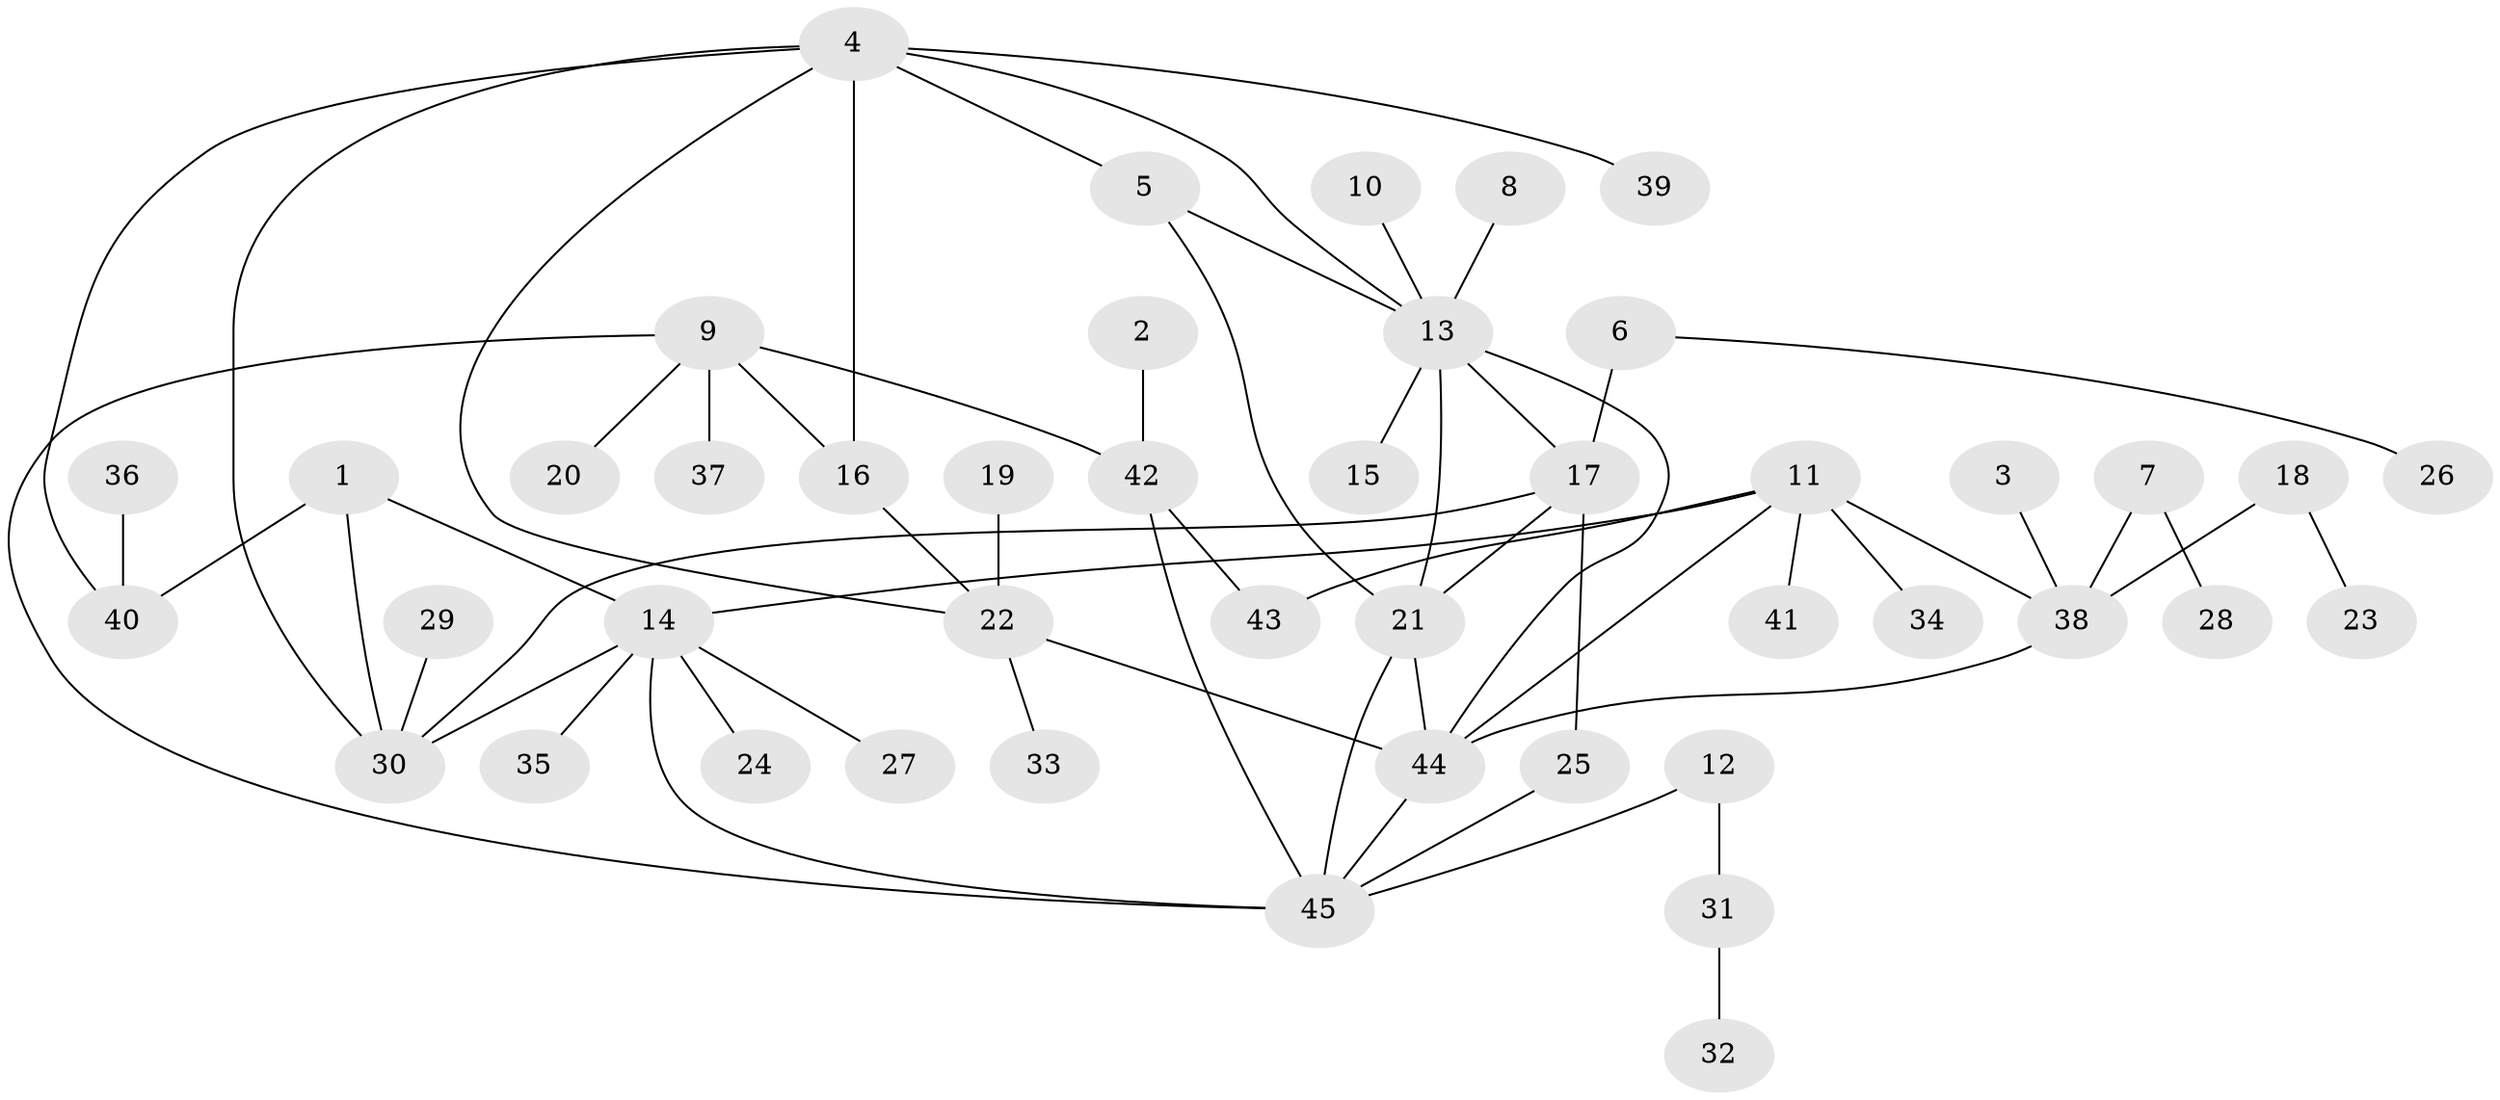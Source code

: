 // original degree distribution, {6: 0.109375, 8: 0.0625, 7: 0.015625, 3: 0.078125, 5: 0.015625, 4: 0.015625, 1: 0.546875, 2: 0.15625}
// Generated by graph-tools (version 1.1) at 2025/37/03/04/25 23:37:47]
// undirected, 45 vertices, 61 edges
graph export_dot {
  node [color=gray90,style=filled];
  1;
  2;
  3;
  4;
  5;
  6;
  7;
  8;
  9;
  10;
  11;
  12;
  13;
  14;
  15;
  16;
  17;
  18;
  19;
  20;
  21;
  22;
  23;
  24;
  25;
  26;
  27;
  28;
  29;
  30;
  31;
  32;
  33;
  34;
  35;
  36;
  37;
  38;
  39;
  40;
  41;
  42;
  43;
  44;
  45;
  1 -- 14 [weight=1.0];
  1 -- 30 [weight=1.0];
  1 -- 40 [weight=1.0];
  2 -- 42 [weight=1.0];
  3 -- 38 [weight=1.0];
  4 -- 5 [weight=1.0];
  4 -- 13 [weight=1.0];
  4 -- 16 [weight=1.0];
  4 -- 22 [weight=1.0];
  4 -- 30 [weight=1.0];
  4 -- 39 [weight=1.0];
  4 -- 40 [weight=1.0];
  5 -- 13 [weight=1.0];
  5 -- 21 [weight=1.0];
  6 -- 17 [weight=1.0];
  6 -- 26 [weight=1.0];
  7 -- 28 [weight=1.0];
  7 -- 38 [weight=1.0];
  8 -- 13 [weight=1.0];
  9 -- 16 [weight=1.0];
  9 -- 20 [weight=1.0];
  9 -- 37 [weight=1.0];
  9 -- 42 [weight=1.0];
  9 -- 45 [weight=1.0];
  10 -- 13 [weight=1.0];
  11 -- 14 [weight=1.0];
  11 -- 34 [weight=1.0];
  11 -- 38 [weight=1.0];
  11 -- 41 [weight=1.0];
  11 -- 43 [weight=1.0];
  11 -- 44 [weight=1.0];
  12 -- 31 [weight=1.0];
  12 -- 45 [weight=1.0];
  13 -- 15 [weight=1.0];
  13 -- 17 [weight=1.0];
  13 -- 21 [weight=1.0];
  13 -- 44 [weight=1.0];
  14 -- 24 [weight=1.0];
  14 -- 27 [weight=1.0];
  14 -- 30 [weight=1.0];
  14 -- 35 [weight=1.0];
  14 -- 45 [weight=1.0];
  16 -- 22 [weight=1.0];
  17 -- 21 [weight=1.0];
  17 -- 25 [weight=1.0];
  17 -- 30 [weight=1.0];
  18 -- 23 [weight=1.0];
  18 -- 38 [weight=1.0];
  19 -- 22 [weight=1.0];
  21 -- 44 [weight=1.0];
  21 -- 45 [weight=1.0];
  22 -- 33 [weight=1.0];
  22 -- 44 [weight=1.0];
  25 -- 45 [weight=1.0];
  29 -- 30 [weight=1.0];
  31 -- 32 [weight=1.0];
  36 -- 40 [weight=1.0];
  38 -- 44 [weight=1.0];
  42 -- 43 [weight=1.0];
  42 -- 45 [weight=1.0];
  44 -- 45 [weight=1.0];
}

